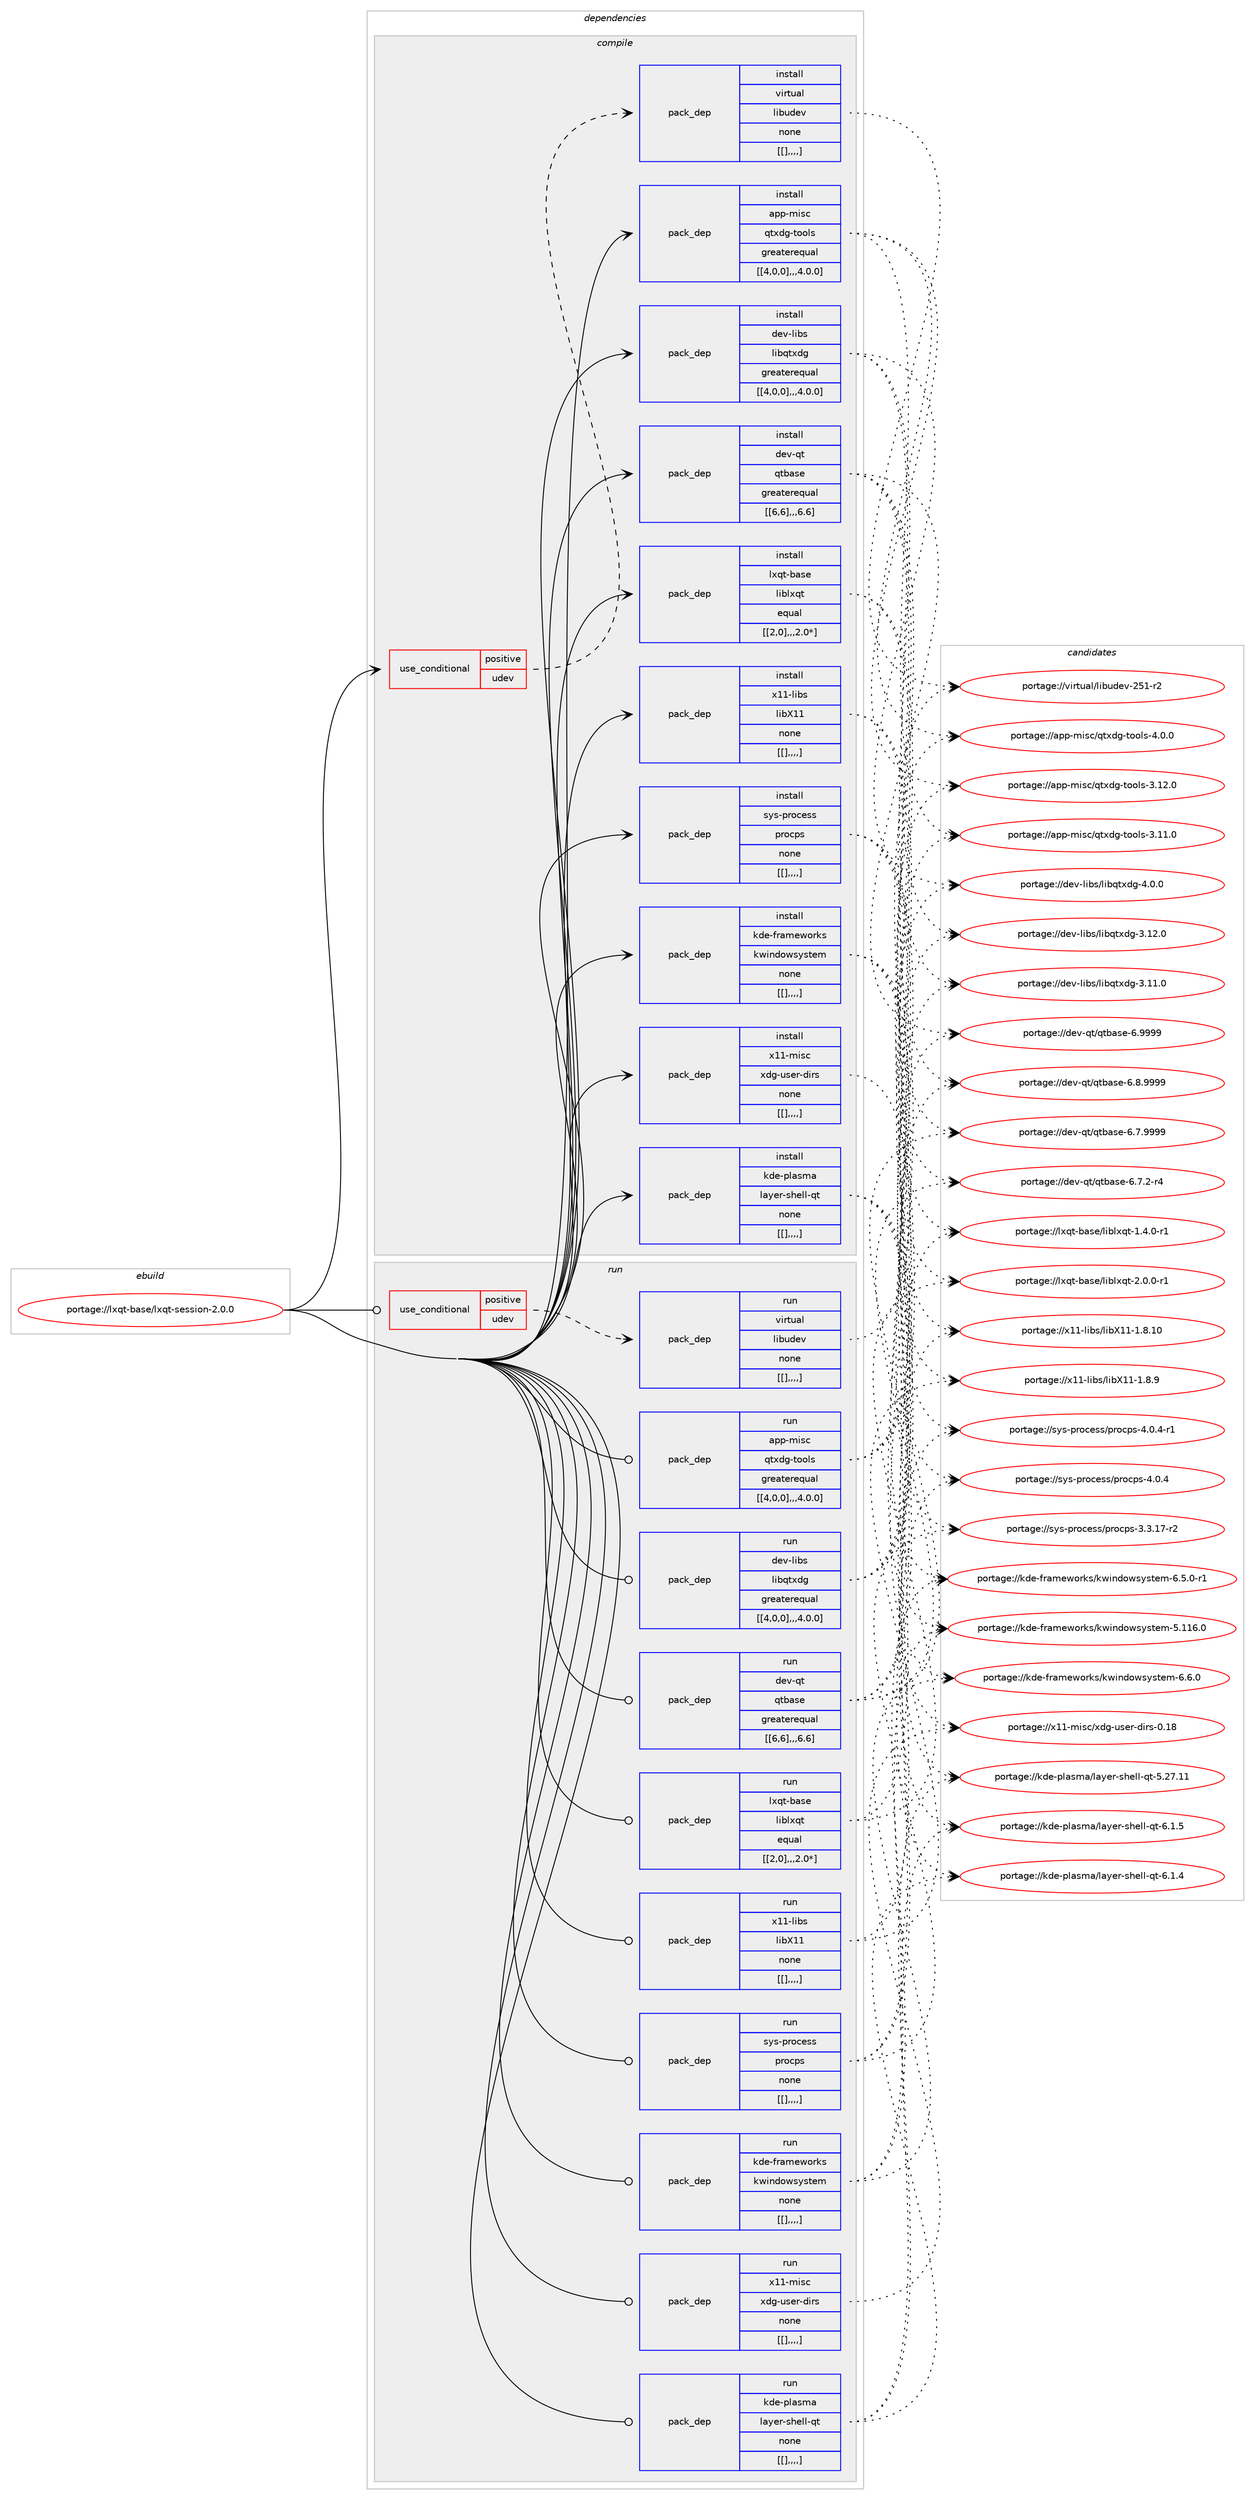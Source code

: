 digraph prolog {

# *************
# Graph options
# *************

newrank=true;
concentrate=true;
compound=true;
graph [rankdir=LR,fontname=Helvetica,fontsize=10,ranksep=1.5];#, ranksep=2.5, nodesep=0.2];
edge  [arrowhead=vee];
node  [fontname=Helvetica,fontsize=10];

# **********
# The ebuild
# **********

subgraph cluster_leftcol {
color=gray;
label=<<i>ebuild</i>>;
id [label="portage://lxqt-base/lxqt-session-2.0.0", color=red, width=4, href="../lxqt-base/lxqt-session-2.0.0.svg"];
}

# ****************
# The dependencies
# ****************

subgraph cluster_midcol {
color=gray;
label=<<i>dependencies</i>>;
subgraph cluster_compile {
fillcolor="#eeeeee";
style=filled;
label=<<i>compile</i>>;
subgraph cond71439 {
dependency288431 [label=<<TABLE BORDER="0" CELLBORDER="1" CELLSPACING="0" CELLPADDING="4"><TR><TD ROWSPAN="3" CELLPADDING="10">use_conditional</TD></TR><TR><TD>positive</TD></TR><TR><TD>udev</TD></TR></TABLE>>, shape=none, color=red];
subgraph pack214618 {
dependency288432 [label=<<TABLE BORDER="0" CELLBORDER="1" CELLSPACING="0" CELLPADDING="4" WIDTH="220"><TR><TD ROWSPAN="6" CELLPADDING="30">pack_dep</TD></TR><TR><TD WIDTH="110">install</TD></TR><TR><TD>virtual</TD></TR><TR><TD>libudev</TD></TR><TR><TD>none</TD></TR><TR><TD>[[],,,,]</TD></TR></TABLE>>, shape=none, color=blue];
}
dependency288431:e -> dependency288432:w [weight=20,style="dashed",arrowhead="vee"];
}
id:e -> dependency288431:w [weight=20,style="solid",arrowhead="vee"];
subgraph pack214619 {
dependency288433 [label=<<TABLE BORDER="0" CELLBORDER="1" CELLSPACING="0" CELLPADDING="4" WIDTH="220"><TR><TD ROWSPAN="6" CELLPADDING="30">pack_dep</TD></TR><TR><TD WIDTH="110">install</TD></TR><TR><TD>app-misc</TD></TR><TR><TD>qtxdg-tools</TD></TR><TR><TD>greaterequal</TD></TR><TR><TD>[[4,0,0],,,4.0.0]</TD></TR></TABLE>>, shape=none, color=blue];
}
id:e -> dependency288433:w [weight=20,style="solid",arrowhead="vee"];
subgraph pack214620 {
dependency288434 [label=<<TABLE BORDER="0" CELLBORDER="1" CELLSPACING="0" CELLPADDING="4" WIDTH="220"><TR><TD ROWSPAN="6" CELLPADDING="30">pack_dep</TD></TR><TR><TD WIDTH="110">install</TD></TR><TR><TD>dev-libs</TD></TR><TR><TD>libqtxdg</TD></TR><TR><TD>greaterequal</TD></TR><TR><TD>[[4,0,0],,,4.0.0]</TD></TR></TABLE>>, shape=none, color=blue];
}
id:e -> dependency288434:w [weight=20,style="solid",arrowhead="vee"];
subgraph pack214621 {
dependency288435 [label=<<TABLE BORDER="0" CELLBORDER="1" CELLSPACING="0" CELLPADDING="4" WIDTH="220"><TR><TD ROWSPAN="6" CELLPADDING="30">pack_dep</TD></TR><TR><TD WIDTH="110">install</TD></TR><TR><TD>dev-qt</TD></TR><TR><TD>qtbase</TD></TR><TR><TD>greaterequal</TD></TR><TR><TD>[[6,6],,,6.6]</TD></TR></TABLE>>, shape=none, color=blue];
}
id:e -> dependency288435:w [weight=20,style="solid",arrowhead="vee"];
subgraph pack214622 {
dependency288436 [label=<<TABLE BORDER="0" CELLBORDER="1" CELLSPACING="0" CELLPADDING="4" WIDTH="220"><TR><TD ROWSPAN="6" CELLPADDING="30">pack_dep</TD></TR><TR><TD WIDTH="110">install</TD></TR><TR><TD>kde-frameworks</TD></TR><TR><TD>kwindowsystem</TD></TR><TR><TD>none</TD></TR><TR><TD>[[],,,,]</TD></TR></TABLE>>, shape=none, color=blue];
}
id:e -> dependency288436:w [weight=20,style="solid",arrowhead="vee"];
subgraph pack214623 {
dependency288437 [label=<<TABLE BORDER="0" CELLBORDER="1" CELLSPACING="0" CELLPADDING="4" WIDTH="220"><TR><TD ROWSPAN="6" CELLPADDING="30">pack_dep</TD></TR><TR><TD WIDTH="110">install</TD></TR><TR><TD>kde-plasma</TD></TR><TR><TD>layer-shell-qt</TD></TR><TR><TD>none</TD></TR><TR><TD>[[],,,,]</TD></TR></TABLE>>, shape=none, color=blue];
}
id:e -> dependency288437:w [weight=20,style="solid",arrowhead="vee"];
subgraph pack214624 {
dependency288438 [label=<<TABLE BORDER="0" CELLBORDER="1" CELLSPACING="0" CELLPADDING="4" WIDTH="220"><TR><TD ROWSPAN="6" CELLPADDING="30">pack_dep</TD></TR><TR><TD WIDTH="110">install</TD></TR><TR><TD>lxqt-base</TD></TR><TR><TD>liblxqt</TD></TR><TR><TD>equal</TD></TR><TR><TD>[[2,0],,,2.0*]</TD></TR></TABLE>>, shape=none, color=blue];
}
id:e -> dependency288438:w [weight=20,style="solid",arrowhead="vee"];
subgraph pack214625 {
dependency288439 [label=<<TABLE BORDER="0" CELLBORDER="1" CELLSPACING="0" CELLPADDING="4" WIDTH="220"><TR><TD ROWSPAN="6" CELLPADDING="30">pack_dep</TD></TR><TR><TD WIDTH="110">install</TD></TR><TR><TD>sys-process</TD></TR><TR><TD>procps</TD></TR><TR><TD>none</TD></TR><TR><TD>[[],,,,]</TD></TR></TABLE>>, shape=none, color=blue];
}
id:e -> dependency288439:w [weight=20,style="solid",arrowhead="vee"];
subgraph pack214626 {
dependency288440 [label=<<TABLE BORDER="0" CELLBORDER="1" CELLSPACING="0" CELLPADDING="4" WIDTH="220"><TR><TD ROWSPAN="6" CELLPADDING="30">pack_dep</TD></TR><TR><TD WIDTH="110">install</TD></TR><TR><TD>x11-libs</TD></TR><TR><TD>libX11</TD></TR><TR><TD>none</TD></TR><TR><TD>[[],,,,]</TD></TR></TABLE>>, shape=none, color=blue];
}
id:e -> dependency288440:w [weight=20,style="solid",arrowhead="vee"];
subgraph pack214627 {
dependency288441 [label=<<TABLE BORDER="0" CELLBORDER="1" CELLSPACING="0" CELLPADDING="4" WIDTH="220"><TR><TD ROWSPAN="6" CELLPADDING="30">pack_dep</TD></TR><TR><TD WIDTH="110">install</TD></TR><TR><TD>x11-misc</TD></TR><TR><TD>xdg-user-dirs</TD></TR><TR><TD>none</TD></TR><TR><TD>[[],,,,]</TD></TR></TABLE>>, shape=none, color=blue];
}
id:e -> dependency288441:w [weight=20,style="solid",arrowhead="vee"];
}
subgraph cluster_compileandrun {
fillcolor="#eeeeee";
style=filled;
label=<<i>compile and run</i>>;
}
subgraph cluster_run {
fillcolor="#eeeeee";
style=filled;
label=<<i>run</i>>;
subgraph cond71440 {
dependency288442 [label=<<TABLE BORDER="0" CELLBORDER="1" CELLSPACING="0" CELLPADDING="4"><TR><TD ROWSPAN="3" CELLPADDING="10">use_conditional</TD></TR><TR><TD>positive</TD></TR><TR><TD>udev</TD></TR></TABLE>>, shape=none, color=red];
subgraph pack214628 {
dependency288443 [label=<<TABLE BORDER="0" CELLBORDER="1" CELLSPACING="0" CELLPADDING="4" WIDTH="220"><TR><TD ROWSPAN="6" CELLPADDING="30">pack_dep</TD></TR><TR><TD WIDTH="110">run</TD></TR><TR><TD>virtual</TD></TR><TR><TD>libudev</TD></TR><TR><TD>none</TD></TR><TR><TD>[[],,,,]</TD></TR></TABLE>>, shape=none, color=blue];
}
dependency288442:e -> dependency288443:w [weight=20,style="dashed",arrowhead="vee"];
}
id:e -> dependency288442:w [weight=20,style="solid",arrowhead="odot"];
subgraph pack214629 {
dependency288444 [label=<<TABLE BORDER="0" CELLBORDER="1" CELLSPACING="0" CELLPADDING="4" WIDTH="220"><TR><TD ROWSPAN="6" CELLPADDING="30">pack_dep</TD></TR><TR><TD WIDTH="110">run</TD></TR><TR><TD>app-misc</TD></TR><TR><TD>qtxdg-tools</TD></TR><TR><TD>greaterequal</TD></TR><TR><TD>[[4,0,0],,,4.0.0]</TD></TR></TABLE>>, shape=none, color=blue];
}
id:e -> dependency288444:w [weight=20,style="solid",arrowhead="odot"];
subgraph pack214630 {
dependency288445 [label=<<TABLE BORDER="0" CELLBORDER="1" CELLSPACING="0" CELLPADDING="4" WIDTH="220"><TR><TD ROWSPAN="6" CELLPADDING="30">pack_dep</TD></TR><TR><TD WIDTH="110">run</TD></TR><TR><TD>dev-libs</TD></TR><TR><TD>libqtxdg</TD></TR><TR><TD>greaterequal</TD></TR><TR><TD>[[4,0,0],,,4.0.0]</TD></TR></TABLE>>, shape=none, color=blue];
}
id:e -> dependency288445:w [weight=20,style="solid",arrowhead="odot"];
subgraph pack214631 {
dependency288446 [label=<<TABLE BORDER="0" CELLBORDER="1" CELLSPACING="0" CELLPADDING="4" WIDTH="220"><TR><TD ROWSPAN="6" CELLPADDING="30">pack_dep</TD></TR><TR><TD WIDTH="110">run</TD></TR><TR><TD>dev-qt</TD></TR><TR><TD>qtbase</TD></TR><TR><TD>greaterequal</TD></TR><TR><TD>[[6,6],,,6.6]</TD></TR></TABLE>>, shape=none, color=blue];
}
id:e -> dependency288446:w [weight=20,style="solid",arrowhead="odot"];
subgraph pack214632 {
dependency288447 [label=<<TABLE BORDER="0" CELLBORDER="1" CELLSPACING="0" CELLPADDING="4" WIDTH="220"><TR><TD ROWSPAN="6" CELLPADDING="30">pack_dep</TD></TR><TR><TD WIDTH="110">run</TD></TR><TR><TD>kde-frameworks</TD></TR><TR><TD>kwindowsystem</TD></TR><TR><TD>none</TD></TR><TR><TD>[[],,,,]</TD></TR></TABLE>>, shape=none, color=blue];
}
id:e -> dependency288447:w [weight=20,style="solid",arrowhead="odot"];
subgraph pack214633 {
dependency288448 [label=<<TABLE BORDER="0" CELLBORDER="1" CELLSPACING="0" CELLPADDING="4" WIDTH="220"><TR><TD ROWSPAN="6" CELLPADDING="30">pack_dep</TD></TR><TR><TD WIDTH="110">run</TD></TR><TR><TD>kde-plasma</TD></TR><TR><TD>layer-shell-qt</TD></TR><TR><TD>none</TD></TR><TR><TD>[[],,,,]</TD></TR></TABLE>>, shape=none, color=blue];
}
id:e -> dependency288448:w [weight=20,style="solid",arrowhead="odot"];
subgraph pack214634 {
dependency288449 [label=<<TABLE BORDER="0" CELLBORDER="1" CELLSPACING="0" CELLPADDING="4" WIDTH="220"><TR><TD ROWSPAN="6" CELLPADDING="30">pack_dep</TD></TR><TR><TD WIDTH="110">run</TD></TR><TR><TD>lxqt-base</TD></TR><TR><TD>liblxqt</TD></TR><TR><TD>equal</TD></TR><TR><TD>[[2,0],,,2.0*]</TD></TR></TABLE>>, shape=none, color=blue];
}
id:e -> dependency288449:w [weight=20,style="solid",arrowhead="odot"];
subgraph pack214635 {
dependency288450 [label=<<TABLE BORDER="0" CELLBORDER="1" CELLSPACING="0" CELLPADDING="4" WIDTH="220"><TR><TD ROWSPAN="6" CELLPADDING="30">pack_dep</TD></TR><TR><TD WIDTH="110">run</TD></TR><TR><TD>sys-process</TD></TR><TR><TD>procps</TD></TR><TR><TD>none</TD></TR><TR><TD>[[],,,,]</TD></TR></TABLE>>, shape=none, color=blue];
}
id:e -> dependency288450:w [weight=20,style="solid",arrowhead="odot"];
subgraph pack214636 {
dependency288451 [label=<<TABLE BORDER="0" CELLBORDER="1" CELLSPACING="0" CELLPADDING="4" WIDTH="220"><TR><TD ROWSPAN="6" CELLPADDING="30">pack_dep</TD></TR><TR><TD WIDTH="110">run</TD></TR><TR><TD>x11-libs</TD></TR><TR><TD>libX11</TD></TR><TR><TD>none</TD></TR><TR><TD>[[],,,,]</TD></TR></TABLE>>, shape=none, color=blue];
}
id:e -> dependency288451:w [weight=20,style="solid",arrowhead="odot"];
subgraph pack214637 {
dependency288452 [label=<<TABLE BORDER="0" CELLBORDER="1" CELLSPACING="0" CELLPADDING="4" WIDTH="220"><TR><TD ROWSPAN="6" CELLPADDING="30">pack_dep</TD></TR><TR><TD WIDTH="110">run</TD></TR><TR><TD>x11-misc</TD></TR><TR><TD>xdg-user-dirs</TD></TR><TR><TD>none</TD></TR><TR><TD>[[],,,,]</TD></TR></TABLE>>, shape=none, color=blue];
}
id:e -> dependency288452:w [weight=20,style="solid",arrowhead="odot"];
}
}

# **************
# The candidates
# **************

subgraph cluster_choices {
rank=same;
color=gray;
label=<<i>candidates</i>>;

subgraph choice214618 {
color=black;
nodesep=1;
choice118105114116117971084710810598117100101118455053494511450 [label="portage://virtual/libudev-251-r2", color=red, width=4,href="../virtual/libudev-251-r2.svg"];
dependency288432:e -> choice118105114116117971084710810598117100101118455053494511450:w [style=dotted,weight="100"];
}
subgraph choice214619 {
color=black;
nodesep=1;
choice9711211245109105115994711311612010010345116111111108115455246484648 [label="portage://app-misc/qtxdg-tools-4.0.0", color=red, width=4,href="../app-misc/qtxdg-tools-4.0.0.svg"];
choice971121124510910511599471131161201001034511611111110811545514649504648 [label="portage://app-misc/qtxdg-tools-3.12.0", color=red, width=4,href="../app-misc/qtxdg-tools-3.12.0.svg"];
choice971121124510910511599471131161201001034511611111110811545514649494648 [label="portage://app-misc/qtxdg-tools-3.11.0", color=red, width=4,href="../app-misc/qtxdg-tools-3.11.0.svg"];
dependency288433:e -> choice9711211245109105115994711311612010010345116111111108115455246484648:w [style=dotted,weight="100"];
dependency288433:e -> choice971121124510910511599471131161201001034511611111110811545514649504648:w [style=dotted,weight="100"];
dependency288433:e -> choice971121124510910511599471131161201001034511611111110811545514649494648:w [style=dotted,weight="100"];
}
subgraph choice214620 {
color=black;
nodesep=1;
choice10010111845108105981154710810598113116120100103455246484648 [label="portage://dev-libs/libqtxdg-4.0.0", color=red, width=4,href="../dev-libs/libqtxdg-4.0.0.svg"];
choice1001011184510810598115471081059811311612010010345514649504648 [label="portage://dev-libs/libqtxdg-3.12.0", color=red, width=4,href="../dev-libs/libqtxdg-3.12.0.svg"];
choice1001011184510810598115471081059811311612010010345514649494648 [label="portage://dev-libs/libqtxdg-3.11.0", color=red, width=4,href="../dev-libs/libqtxdg-3.11.0.svg"];
dependency288434:e -> choice10010111845108105981154710810598113116120100103455246484648:w [style=dotted,weight="100"];
dependency288434:e -> choice1001011184510810598115471081059811311612010010345514649504648:w [style=dotted,weight="100"];
dependency288434:e -> choice1001011184510810598115471081059811311612010010345514649494648:w [style=dotted,weight="100"];
}
subgraph choice214621 {
color=black;
nodesep=1;
choice1001011184511311647113116989711510145544657575757 [label="portage://dev-qt/qtbase-6.9999", color=red, width=4,href="../dev-qt/qtbase-6.9999.svg"];
choice10010111845113116471131169897115101455446564657575757 [label="portage://dev-qt/qtbase-6.8.9999", color=red, width=4,href="../dev-qt/qtbase-6.8.9999.svg"];
choice10010111845113116471131169897115101455446554657575757 [label="portage://dev-qt/qtbase-6.7.9999", color=red, width=4,href="../dev-qt/qtbase-6.7.9999.svg"];
choice100101118451131164711311698971151014554465546504511452 [label="portage://dev-qt/qtbase-6.7.2-r4", color=red, width=4,href="../dev-qt/qtbase-6.7.2-r4.svg"];
dependency288435:e -> choice1001011184511311647113116989711510145544657575757:w [style=dotted,weight="100"];
dependency288435:e -> choice10010111845113116471131169897115101455446564657575757:w [style=dotted,weight="100"];
dependency288435:e -> choice10010111845113116471131169897115101455446554657575757:w [style=dotted,weight="100"];
dependency288435:e -> choice100101118451131164711311698971151014554465546504511452:w [style=dotted,weight="100"];
}
subgraph choice214622 {
color=black;
nodesep=1;
choice107100101451021149710910111911111410711547107119105110100111119115121115116101109455446544648 [label="portage://kde-frameworks/kwindowsystem-6.6.0", color=red, width=4,href="../kde-frameworks/kwindowsystem-6.6.0.svg"];
choice1071001014510211497109101119111114107115471071191051101001111191151211151161011094554465346484511449 [label="portage://kde-frameworks/kwindowsystem-6.5.0-r1", color=red, width=4,href="../kde-frameworks/kwindowsystem-6.5.0-r1.svg"];
choice1071001014510211497109101119111114107115471071191051101001111191151211151161011094553464949544648 [label="portage://kde-frameworks/kwindowsystem-5.116.0", color=red, width=4,href="../kde-frameworks/kwindowsystem-5.116.0.svg"];
dependency288436:e -> choice107100101451021149710910111911111410711547107119105110100111119115121115116101109455446544648:w [style=dotted,weight="100"];
dependency288436:e -> choice1071001014510211497109101119111114107115471071191051101001111191151211151161011094554465346484511449:w [style=dotted,weight="100"];
dependency288436:e -> choice1071001014510211497109101119111114107115471071191051101001111191151211151161011094553464949544648:w [style=dotted,weight="100"];
}
subgraph choice214623 {
color=black;
nodesep=1;
choice10710010145112108971151099747108971211011144511510410110810845113116455446494653 [label="portage://kde-plasma/layer-shell-qt-6.1.5", color=red, width=4,href="../kde-plasma/layer-shell-qt-6.1.5.svg"];
choice10710010145112108971151099747108971211011144511510410110810845113116455446494652 [label="portage://kde-plasma/layer-shell-qt-6.1.4", color=red, width=4,href="../kde-plasma/layer-shell-qt-6.1.4.svg"];
choice107100101451121089711510997471089712110111445115104101108108451131164553465055464949 [label="portage://kde-plasma/layer-shell-qt-5.27.11", color=red, width=4,href="../kde-plasma/layer-shell-qt-5.27.11.svg"];
dependency288437:e -> choice10710010145112108971151099747108971211011144511510410110810845113116455446494653:w [style=dotted,weight="100"];
dependency288437:e -> choice10710010145112108971151099747108971211011144511510410110810845113116455446494652:w [style=dotted,weight="100"];
dependency288437:e -> choice107100101451121089711510997471089712110111445115104101108108451131164553465055464949:w [style=dotted,weight="100"];
}
subgraph choice214624 {
color=black;
nodesep=1;
choice10812011311645989711510147108105981081201131164550464846484511449 [label="portage://lxqt-base/liblxqt-2.0.0-r1", color=red, width=4,href="../lxqt-base/liblxqt-2.0.0-r1.svg"];
choice10812011311645989711510147108105981081201131164549465246484511449 [label="portage://lxqt-base/liblxqt-1.4.0-r1", color=red, width=4,href="../lxqt-base/liblxqt-1.4.0-r1.svg"];
dependency288438:e -> choice10812011311645989711510147108105981081201131164550464846484511449:w [style=dotted,weight="100"];
dependency288438:e -> choice10812011311645989711510147108105981081201131164549465246484511449:w [style=dotted,weight="100"];
}
subgraph choice214625 {
color=black;
nodesep=1;
choice115121115451121141119910111511547112114111991121154552464846524511449 [label="portage://sys-process/procps-4.0.4-r1", color=red, width=4,href="../sys-process/procps-4.0.4-r1.svg"];
choice11512111545112114111991011151154711211411199112115455246484652 [label="portage://sys-process/procps-4.0.4", color=red, width=4,href="../sys-process/procps-4.0.4.svg"];
choice11512111545112114111991011151154711211411199112115455146514649554511450 [label="portage://sys-process/procps-3.3.17-r2", color=red, width=4,href="../sys-process/procps-3.3.17-r2.svg"];
dependency288439:e -> choice115121115451121141119910111511547112114111991121154552464846524511449:w [style=dotted,weight="100"];
dependency288439:e -> choice11512111545112114111991011151154711211411199112115455246484652:w [style=dotted,weight="100"];
dependency288439:e -> choice11512111545112114111991011151154711211411199112115455146514649554511450:w [style=dotted,weight="100"];
}
subgraph choice214626 {
color=black;
nodesep=1;
choice12049494510810598115471081059888494945494656464948 [label="portage://x11-libs/libX11-1.8.10", color=red, width=4,href="../x11-libs/libX11-1.8.10.svg"];
choice120494945108105981154710810598884949454946564657 [label="portage://x11-libs/libX11-1.8.9", color=red, width=4,href="../x11-libs/libX11-1.8.9.svg"];
dependency288440:e -> choice12049494510810598115471081059888494945494656464948:w [style=dotted,weight="100"];
dependency288440:e -> choice120494945108105981154710810598884949454946564657:w [style=dotted,weight="100"];
}
subgraph choice214627 {
color=black;
nodesep=1;
choice120494945109105115994712010010345117115101114451001051141154548464956 [label="portage://x11-misc/xdg-user-dirs-0.18", color=red, width=4,href="../x11-misc/xdg-user-dirs-0.18.svg"];
dependency288441:e -> choice120494945109105115994712010010345117115101114451001051141154548464956:w [style=dotted,weight="100"];
}
subgraph choice214628 {
color=black;
nodesep=1;
choice118105114116117971084710810598117100101118455053494511450 [label="portage://virtual/libudev-251-r2", color=red, width=4,href="../virtual/libudev-251-r2.svg"];
dependency288443:e -> choice118105114116117971084710810598117100101118455053494511450:w [style=dotted,weight="100"];
}
subgraph choice214629 {
color=black;
nodesep=1;
choice9711211245109105115994711311612010010345116111111108115455246484648 [label="portage://app-misc/qtxdg-tools-4.0.0", color=red, width=4,href="../app-misc/qtxdg-tools-4.0.0.svg"];
choice971121124510910511599471131161201001034511611111110811545514649504648 [label="portage://app-misc/qtxdg-tools-3.12.0", color=red, width=4,href="../app-misc/qtxdg-tools-3.12.0.svg"];
choice971121124510910511599471131161201001034511611111110811545514649494648 [label="portage://app-misc/qtxdg-tools-3.11.0", color=red, width=4,href="../app-misc/qtxdg-tools-3.11.0.svg"];
dependency288444:e -> choice9711211245109105115994711311612010010345116111111108115455246484648:w [style=dotted,weight="100"];
dependency288444:e -> choice971121124510910511599471131161201001034511611111110811545514649504648:w [style=dotted,weight="100"];
dependency288444:e -> choice971121124510910511599471131161201001034511611111110811545514649494648:w [style=dotted,weight="100"];
}
subgraph choice214630 {
color=black;
nodesep=1;
choice10010111845108105981154710810598113116120100103455246484648 [label="portage://dev-libs/libqtxdg-4.0.0", color=red, width=4,href="../dev-libs/libqtxdg-4.0.0.svg"];
choice1001011184510810598115471081059811311612010010345514649504648 [label="portage://dev-libs/libqtxdg-3.12.0", color=red, width=4,href="../dev-libs/libqtxdg-3.12.0.svg"];
choice1001011184510810598115471081059811311612010010345514649494648 [label="portage://dev-libs/libqtxdg-3.11.0", color=red, width=4,href="../dev-libs/libqtxdg-3.11.0.svg"];
dependency288445:e -> choice10010111845108105981154710810598113116120100103455246484648:w [style=dotted,weight="100"];
dependency288445:e -> choice1001011184510810598115471081059811311612010010345514649504648:w [style=dotted,weight="100"];
dependency288445:e -> choice1001011184510810598115471081059811311612010010345514649494648:w [style=dotted,weight="100"];
}
subgraph choice214631 {
color=black;
nodesep=1;
choice1001011184511311647113116989711510145544657575757 [label="portage://dev-qt/qtbase-6.9999", color=red, width=4,href="../dev-qt/qtbase-6.9999.svg"];
choice10010111845113116471131169897115101455446564657575757 [label="portage://dev-qt/qtbase-6.8.9999", color=red, width=4,href="../dev-qt/qtbase-6.8.9999.svg"];
choice10010111845113116471131169897115101455446554657575757 [label="portage://dev-qt/qtbase-6.7.9999", color=red, width=4,href="../dev-qt/qtbase-6.7.9999.svg"];
choice100101118451131164711311698971151014554465546504511452 [label="portage://dev-qt/qtbase-6.7.2-r4", color=red, width=4,href="../dev-qt/qtbase-6.7.2-r4.svg"];
dependency288446:e -> choice1001011184511311647113116989711510145544657575757:w [style=dotted,weight="100"];
dependency288446:e -> choice10010111845113116471131169897115101455446564657575757:w [style=dotted,weight="100"];
dependency288446:e -> choice10010111845113116471131169897115101455446554657575757:w [style=dotted,weight="100"];
dependency288446:e -> choice100101118451131164711311698971151014554465546504511452:w [style=dotted,weight="100"];
}
subgraph choice214632 {
color=black;
nodesep=1;
choice107100101451021149710910111911111410711547107119105110100111119115121115116101109455446544648 [label="portage://kde-frameworks/kwindowsystem-6.6.0", color=red, width=4,href="../kde-frameworks/kwindowsystem-6.6.0.svg"];
choice1071001014510211497109101119111114107115471071191051101001111191151211151161011094554465346484511449 [label="portage://kde-frameworks/kwindowsystem-6.5.0-r1", color=red, width=4,href="../kde-frameworks/kwindowsystem-6.5.0-r1.svg"];
choice1071001014510211497109101119111114107115471071191051101001111191151211151161011094553464949544648 [label="portage://kde-frameworks/kwindowsystem-5.116.0", color=red, width=4,href="../kde-frameworks/kwindowsystem-5.116.0.svg"];
dependency288447:e -> choice107100101451021149710910111911111410711547107119105110100111119115121115116101109455446544648:w [style=dotted,weight="100"];
dependency288447:e -> choice1071001014510211497109101119111114107115471071191051101001111191151211151161011094554465346484511449:w [style=dotted,weight="100"];
dependency288447:e -> choice1071001014510211497109101119111114107115471071191051101001111191151211151161011094553464949544648:w [style=dotted,weight="100"];
}
subgraph choice214633 {
color=black;
nodesep=1;
choice10710010145112108971151099747108971211011144511510410110810845113116455446494653 [label="portage://kde-plasma/layer-shell-qt-6.1.5", color=red, width=4,href="../kde-plasma/layer-shell-qt-6.1.5.svg"];
choice10710010145112108971151099747108971211011144511510410110810845113116455446494652 [label="portage://kde-plasma/layer-shell-qt-6.1.4", color=red, width=4,href="../kde-plasma/layer-shell-qt-6.1.4.svg"];
choice107100101451121089711510997471089712110111445115104101108108451131164553465055464949 [label="portage://kde-plasma/layer-shell-qt-5.27.11", color=red, width=4,href="../kde-plasma/layer-shell-qt-5.27.11.svg"];
dependency288448:e -> choice10710010145112108971151099747108971211011144511510410110810845113116455446494653:w [style=dotted,weight="100"];
dependency288448:e -> choice10710010145112108971151099747108971211011144511510410110810845113116455446494652:w [style=dotted,weight="100"];
dependency288448:e -> choice107100101451121089711510997471089712110111445115104101108108451131164553465055464949:w [style=dotted,weight="100"];
}
subgraph choice214634 {
color=black;
nodesep=1;
choice10812011311645989711510147108105981081201131164550464846484511449 [label="portage://lxqt-base/liblxqt-2.0.0-r1", color=red, width=4,href="../lxqt-base/liblxqt-2.0.0-r1.svg"];
choice10812011311645989711510147108105981081201131164549465246484511449 [label="portage://lxqt-base/liblxqt-1.4.0-r1", color=red, width=4,href="../lxqt-base/liblxqt-1.4.0-r1.svg"];
dependency288449:e -> choice10812011311645989711510147108105981081201131164550464846484511449:w [style=dotted,weight="100"];
dependency288449:e -> choice10812011311645989711510147108105981081201131164549465246484511449:w [style=dotted,weight="100"];
}
subgraph choice214635 {
color=black;
nodesep=1;
choice115121115451121141119910111511547112114111991121154552464846524511449 [label="portage://sys-process/procps-4.0.4-r1", color=red, width=4,href="../sys-process/procps-4.0.4-r1.svg"];
choice11512111545112114111991011151154711211411199112115455246484652 [label="portage://sys-process/procps-4.0.4", color=red, width=4,href="../sys-process/procps-4.0.4.svg"];
choice11512111545112114111991011151154711211411199112115455146514649554511450 [label="portage://sys-process/procps-3.3.17-r2", color=red, width=4,href="../sys-process/procps-3.3.17-r2.svg"];
dependency288450:e -> choice115121115451121141119910111511547112114111991121154552464846524511449:w [style=dotted,weight="100"];
dependency288450:e -> choice11512111545112114111991011151154711211411199112115455246484652:w [style=dotted,weight="100"];
dependency288450:e -> choice11512111545112114111991011151154711211411199112115455146514649554511450:w [style=dotted,weight="100"];
}
subgraph choice214636 {
color=black;
nodesep=1;
choice12049494510810598115471081059888494945494656464948 [label="portage://x11-libs/libX11-1.8.10", color=red, width=4,href="../x11-libs/libX11-1.8.10.svg"];
choice120494945108105981154710810598884949454946564657 [label="portage://x11-libs/libX11-1.8.9", color=red, width=4,href="../x11-libs/libX11-1.8.9.svg"];
dependency288451:e -> choice12049494510810598115471081059888494945494656464948:w [style=dotted,weight="100"];
dependency288451:e -> choice120494945108105981154710810598884949454946564657:w [style=dotted,weight="100"];
}
subgraph choice214637 {
color=black;
nodesep=1;
choice120494945109105115994712010010345117115101114451001051141154548464956 [label="portage://x11-misc/xdg-user-dirs-0.18", color=red, width=4,href="../x11-misc/xdg-user-dirs-0.18.svg"];
dependency288452:e -> choice120494945109105115994712010010345117115101114451001051141154548464956:w [style=dotted,weight="100"];
}
}

}
